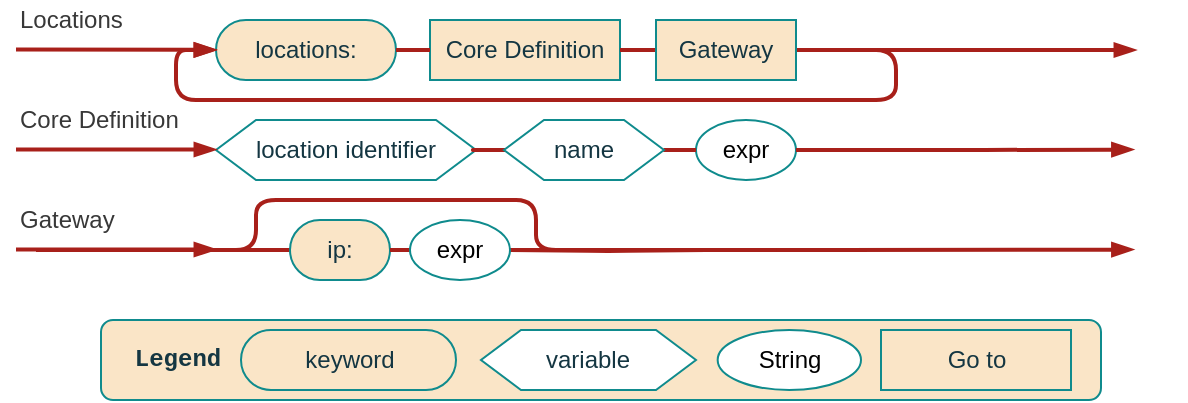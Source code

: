 <mxfile version="21.6.1" type="device">
  <diagram name="Page-1" id="lv2RBA-2qfxnkMvO_x3A">
    <mxGraphModel dx="-276" dy="355" grid="1" gridSize="10" guides="1" tooltips="1" connect="1" arrows="1" fold="1" page="1" pageScale="1" pageWidth="850" pageHeight="1100" math="0" shadow="0">
      <root>
        <mxCell id="0" />
        <mxCell id="1" parent="0" />
        <mxCell id="2KD-L29Lm6BOL73o3vE_-8" value="" style="group" parent="1" vertex="1" connectable="0">
          <mxGeometry x="1032.5" y="290" width="500" height="40" as="geometry" />
        </mxCell>
        <mxCell id="2KD-L29Lm6BOL73o3vE_-9" value="&lt;b&gt;&amp;nbsp; Legend&lt;/b&gt;" style="text;html=1;align=left;verticalAlign=middle;whiteSpace=wrap;rounded=1;fontFamily=Courier New;perimeterSpacing=6;shadow=0;fillColor=#FAE5C7;fontColor=#143642;strokeColor=#0F8B8D;labelBackgroundColor=none;container=0;" parent="2KD-L29Lm6BOL73o3vE_-8" vertex="1">
          <mxGeometry width="500" height="40" as="geometry" />
        </mxCell>
        <mxCell id="2KD-L29Lm6BOL73o3vE_-10" value="String" style="ellipse;whiteSpace=wrap;html=1;rounded=1;labelBackgroundColor=none;strokeColor=#0F8B8D;fontFamily=Helvetica;fontSize=12;fontColor=default;fillColor=default;container=0;" parent="2KD-L29Lm6BOL73o3vE_-8" vertex="1">
          <mxGeometry x="308.33" y="5" width="71.667" height="30" as="geometry" />
        </mxCell>
        <mxCell id="2KD-L29Lm6BOL73o3vE_-11" value="variable" style="shape=hexagon;perimeter=hexagonPerimeter2;whiteSpace=wrap;html=1;fixedSize=1;strokeColor=#0F8B8D;fontColor=#143642;fillColor=default;container=0;" parent="2KD-L29Lm6BOL73o3vE_-8" vertex="1">
          <mxGeometry x="189.996" y="5" width="107.5" height="30" as="geometry" />
        </mxCell>
        <mxCell id="2KD-L29Lm6BOL73o3vE_-12" value="&lt;p&gt;keyword&lt;/p&gt;" style="rounded=1;whiteSpace=wrap;html=1;arcSize=50;fontStyle=0;fillColor=#FAE5C7;strokeColor=#0F8B8D;labelBackgroundColor=none;fontColor=#143642;container=0;" parent="2KD-L29Lm6BOL73o3vE_-8" vertex="1">
          <mxGeometry x="70.001" y="5" width="107.5" height="30" as="geometry" />
        </mxCell>
        <mxCell id="2KD-L29Lm6BOL73o3vE_-13" value="Go to" style="rounded=1;whiteSpace=wrap;html=1;strokeColor=#0F8B8D;fontFamily=Helvetica;fontSize=12;fontColor=#143642;fillColor=#FAE5C7;arcSize=0;fontStyle=0;shadow=0;labelBackgroundColor=none;" parent="2KD-L29Lm6BOL73o3vE_-8" vertex="1">
          <mxGeometry x="390" y="5" width="95" height="30" as="geometry" />
        </mxCell>
        <mxCell id="EwrT_p0m1SvkqEXyKUbj-50" value="" style="edgeStyle=orthogonalEdgeStyle;shape=connector;rounded=1;orthogonalLoop=1;jettySize=auto;html=1;labelBackgroundColor=none;strokeColor=#A8201A;strokeWidth=2;fontFamily=Helvetica;fontSize=12;fontColor=default;endArrow=none;endFill=0;" parent="1" target="EwrT_p0m1SvkqEXyKUbj-24" edge="1">
          <mxGeometry relative="1" as="geometry">
            <mxPoint x="1335" y="255" as="sourcePoint" />
          </mxGeometry>
        </mxCell>
        <mxCell id="u2axzVKgxA7HFCr5VS21-3" style="edgeStyle=orthogonalEdgeStyle;shape=connector;rounded=1;orthogonalLoop=1;jettySize=auto;html=1;exitX=0;exitY=0.5;exitDx=0;exitDy=0;labelBackgroundColor=none;strokeColor=#A8201A;strokeWidth=2;fontFamily=Helvetica;fontSize=12;fontColor=default;endArrow=none;endFill=0;" parent="1" source="EwrT_p0m1SvkqEXyKUbj-36" edge="1">
          <mxGeometry relative="1" as="geometry">
            <mxPoint x="1000" y="255" as="targetPoint" />
            <Array as="points">
              <mxPoint x="1020" y="255" />
              <mxPoint x="1020" y="255" />
            </Array>
          </mxGeometry>
        </mxCell>
        <mxCell id="EwrT_p0m1SvkqEXyKUbj-36" value="&lt;p&gt;ip:&lt;/p&gt;" style="rounded=1;whiteSpace=wrap;html=1;arcSize=50;fontStyle=0;fillColor=#FAE5C7;strokeColor=#0F8B8D;labelBackgroundColor=none;fontColor=#143642;" parent="1" vertex="1">
          <mxGeometry x="1127" y="240" width="50" height="30" as="geometry" />
        </mxCell>
        <mxCell id="EwrT_p0m1SvkqEXyKUbj-39" value="Gateway" style="text;html=1;strokeColor=none;fillColor=none;align=left;verticalAlign=middle;whiteSpace=wrap;rounded=0;fontSize=12;fontFamily=Helvetica;fontColor=#383838;" parent="1" vertex="1">
          <mxGeometry x="990" y="230" width="100" height="20" as="geometry" />
        </mxCell>
        <mxCell id="EwrT_p0m1SvkqEXyKUbj-44" value="" style="endArrow=blockThin;html=1;rounded=1;labelBackgroundColor=none;strokeColor=#A8201A;strokeWidth=2;fontFamily=Helvetica;fontSize=12;fontColor=default;shape=connector;endFill=1;align=left;" parent="1" edge="1">
          <mxGeometry width="50" height="50" relative="1" as="geometry">
            <mxPoint x="990" y="254.76" as="sourcePoint" />
            <mxPoint x="1090" y="254.76" as="targetPoint" />
          </mxGeometry>
        </mxCell>
        <mxCell id="EwrT_p0m1SvkqEXyKUbj-51" style="edgeStyle=orthogonalEdgeStyle;shape=connector;rounded=1;orthogonalLoop=1;jettySize=auto;html=1;labelBackgroundColor=none;strokeColor=#A8201A;strokeWidth=2;fontFamily=Helvetica;fontSize=12;fontColor=default;endArrow=blockThin;endFill=1;" parent="1" source="EwrT_p0m1SvkqEXyKUbj-24" edge="1">
          <mxGeometry relative="1" as="geometry">
            <mxPoint x="1548.77" y="254.8" as="targetPoint" />
            <mxPoint x="1518.77" y="254.8" as="sourcePoint" />
          </mxGeometry>
        </mxCell>
        <mxCell id="c65OvQi4uEtFYJh8bwgA-1" value="location identifier" style="shape=hexagon;perimeter=hexagonPerimeter2;whiteSpace=wrap;html=1;fixedSize=1;strokeColor=#0F8B8D;fontColor=#143642;fillColor=default;" parent="1" vertex="1">
          <mxGeometry x="1090" y="190" width="130" height="30" as="geometry" />
        </mxCell>
        <mxCell id="c65OvQi4uEtFYJh8bwgA-2" value="expr" style="ellipse;whiteSpace=wrap;html=1;rounded=1;labelBackgroundColor=none;strokeColor=#0F8B8D;fontFamily=Helvetica;fontSize=12;fontColor=default;fillColor=default;" parent="1" vertex="1">
          <mxGeometry x="1330" y="190" width="50" height="30" as="geometry" />
        </mxCell>
        <mxCell id="c65OvQi4uEtFYJh8bwgA-3" value="" style="edgeStyle=orthogonalEdgeStyle;shape=connector;rounded=1;orthogonalLoop=1;jettySize=auto;html=1;labelBackgroundColor=none;strokeColor=#A8201A;strokeWidth=2;fontFamily=Helvetica;fontSize=12;fontColor=default;endArrow=none;endFill=0;" parent="1" source="c65OvQi4uEtFYJh8bwgA-8" target="c65OvQi4uEtFYJh8bwgA-2" edge="1">
          <mxGeometry relative="1" as="geometry" />
        </mxCell>
        <mxCell id="c65OvQi4uEtFYJh8bwgA-6" value="Core Definition" style="text;html=1;strokeColor=none;fillColor=none;align=left;verticalAlign=middle;whiteSpace=wrap;rounded=0;fontSize=12;fontFamily=Helvetica;fontColor=#383838;" parent="1" vertex="1">
          <mxGeometry x="990" y="180" width="100" height="20" as="geometry" />
        </mxCell>
        <mxCell id="c65OvQi4uEtFYJh8bwgA-7" value="" style="endArrow=blockThin;html=1;rounded=1;labelBackgroundColor=none;strokeColor=#A8201A;strokeWidth=2;fontFamily=Helvetica;fontSize=12;fontColor=default;shape=connector;endFill=1;align=left;" parent="1" edge="1">
          <mxGeometry width="50" height="50" relative="1" as="geometry">
            <mxPoint x="990" y="204.76" as="sourcePoint" />
            <mxPoint x="1090" y="204.76" as="targetPoint" />
          </mxGeometry>
        </mxCell>
        <mxCell id="c65OvQi4uEtFYJh8bwgA-9" style="edgeStyle=orthogonalEdgeStyle;shape=connector;rounded=1;orthogonalLoop=1;jettySize=auto;html=1;labelBackgroundColor=none;strokeColor=#A8201A;strokeWidth=2;fontFamily=Helvetica;fontSize=12;fontColor=default;endArrow=blockThin;endFill=1;" parent="1" source="c65OvQi4uEtFYJh8bwgA-2" edge="1">
          <mxGeometry relative="1" as="geometry">
            <mxPoint x="1548.77" y="204.8" as="targetPoint" />
            <mxPoint x="1518.77" y="204.8" as="sourcePoint" />
          </mxGeometry>
        </mxCell>
        <mxCell id="c65OvQi4uEtFYJh8bwgA-30" value="" style="edgeStyle=orthogonalEdgeStyle;shape=connector;rounded=1;orthogonalLoop=1;jettySize=auto;html=1;labelBackgroundColor=none;strokeColor=#A8201A;strokeWidth=2;fontFamily=Helvetica;fontSize=12;fontColor=default;endArrow=none;endFill=0;" parent="1" edge="1">
          <mxGeometry relative="1" as="geometry">
            <mxPoint x="1450" y="155.029" as="sourcePoint" />
            <mxPoint x="1510" y="155" as="targetPoint" />
          </mxGeometry>
        </mxCell>
        <mxCell id="c65OvQi4uEtFYJh8bwgA-32" value="&lt;p&gt;locations:&lt;/p&gt;" style="rounded=1;whiteSpace=wrap;html=1;arcSize=50;fontStyle=0;fillColor=#FAE5C7;strokeColor=#0F8B8D;labelBackgroundColor=none;fontColor=#143642;" parent="1" vertex="1">
          <mxGeometry x="1090" y="140" width="90" height="30" as="geometry" />
        </mxCell>
        <mxCell id="c65OvQi4uEtFYJh8bwgA-33" value="Locations" style="text;html=1;strokeColor=none;fillColor=none;align=left;verticalAlign=middle;whiteSpace=wrap;rounded=0;fontSize=12;fontFamily=Helvetica;fontColor=#383838;" parent="1" vertex="1">
          <mxGeometry x="990" y="130" width="100" height="20" as="geometry" />
        </mxCell>
        <mxCell id="c65OvQi4uEtFYJh8bwgA-34" value="" style="endArrow=blockThin;html=1;rounded=1;labelBackgroundColor=none;strokeColor=#A8201A;strokeWidth=2;fontFamily=Helvetica;fontSize=12;fontColor=default;shape=connector;endFill=1;align=left;" parent="1" target="c65OvQi4uEtFYJh8bwgA-32" edge="1">
          <mxGeometry width="50" height="50" relative="1" as="geometry">
            <mxPoint x="990" y="154.76" as="sourcePoint" />
            <mxPoint x="1090" y="154.76" as="targetPoint" />
          </mxGeometry>
        </mxCell>
        <mxCell id="c65OvQi4uEtFYJh8bwgA-38" value="Core Definition" style="rounded=1;whiteSpace=wrap;html=1;strokeColor=#0F8B8D;fontFamily=Helvetica;fontSize=12;fontColor=#143642;fillColor=#FAE5C7;arcSize=0;fontStyle=0;shadow=0;labelBackgroundColor=none;" parent="1" vertex="1">
          <mxGeometry x="1197" y="140" width="95" height="30" as="geometry" />
        </mxCell>
        <mxCell id="c65OvQi4uEtFYJh8bwgA-46" value="" style="edgeStyle=orthogonalEdgeStyle;shape=connector;rounded=1;orthogonalLoop=1;jettySize=auto;html=1;labelBackgroundColor=none;strokeColor=#A8201A;strokeWidth=2;fontFamily=Helvetica;fontSize=12;fontColor=default;endArrow=none;endFill=0;" parent="1" source="c65OvQi4uEtFYJh8bwgA-32" target="c65OvQi4uEtFYJh8bwgA-38" edge="1">
          <mxGeometry relative="1" as="geometry" />
        </mxCell>
        <mxCell id="c65OvQi4uEtFYJh8bwgA-45" value="" style="edgeStyle=orthogonalEdgeStyle;shape=connector;rounded=1;orthogonalLoop=1;jettySize=auto;html=1;labelBackgroundColor=none;strokeColor=#A8201A;strokeWidth=2;fontFamily=Helvetica;fontSize=12;fontColor=default;endArrow=blockThin;endFill=1;" parent="1" source="c65OvQi4uEtFYJh8bwgA-51" edge="1">
          <mxGeometry relative="1" as="geometry">
            <mxPoint x="1315" y="155" as="sourcePoint" />
            <mxPoint x="1550" y="155" as="targetPoint" />
          </mxGeometry>
        </mxCell>
        <mxCell id="c65OvQi4uEtFYJh8bwgA-48" style="edgeStyle=orthogonalEdgeStyle;shape=connector;rounded=1;orthogonalLoop=1;jettySize=auto;html=1;entryX=0;entryY=0.5;entryDx=0;entryDy=0;labelBackgroundColor=none;strokeColor=#A8201A;strokeWidth=2;fontFamily=Helvetica;fontSize=12;fontColor=default;endArrow=blockThin;endFill=1;" parent="1" target="c65OvQi4uEtFYJh8bwgA-32" edge="1">
          <mxGeometry relative="1" as="geometry">
            <mxPoint x="1410" y="155" as="sourcePoint" />
            <Array as="points">
              <mxPoint x="1430" y="155" />
              <mxPoint x="1430" y="180" />
              <mxPoint x="1070" y="180" />
              <mxPoint x="1070" y="155" />
            </Array>
          </mxGeometry>
        </mxCell>
        <mxCell id="c65OvQi4uEtFYJh8bwgA-50" value="" style="edgeStyle=orthogonalEdgeStyle;shape=connector;rounded=1;orthogonalLoop=1;jettySize=auto;html=1;labelBackgroundColor=none;strokeColor=#A8201A;strokeWidth=2;fontFamily=Helvetica;fontSize=12;fontColor=default;endArrow=none;endFill=0;" parent="1" source="c65OvQi4uEtFYJh8bwgA-1" target="c65OvQi4uEtFYJh8bwgA-8" edge="1">
          <mxGeometry relative="1" as="geometry">
            <mxPoint x="1220" y="205" as="sourcePoint" />
            <mxPoint x="1449" y="205" as="targetPoint" />
          </mxGeometry>
        </mxCell>
        <mxCell id="c65OvQi4uEtFYJh8bwgA-8" value="name" style="shape=hexagon;perimeter=hexagonPerimeter2;whiteSpace=wrap;html=1;fixedSize=1;strokeColor=#0F8B8D;fontColor=#143642;fillColor=default;" parent="1" vertex="1">
          <mxGeometry x="1234" y="190" width="80" height="30" as="geometry" />
        </mxCell>
        <mxCell id="c65OvQi4uEtFYJh8bwgA-57" style="edgeStyle=orthogonalEdgeStyle;shape=connector;rounded=1;orthogonalLoop=1;jettySize=auto;html=1;exitX=1;exitY=0.5;exitDx=0;exitDy=0;labelBackgroundColor=none;strokeColor=#A8201A;strokeWidth=2;fontFamily=Helvetica;fontSize=12;fontColor=default;endArrow=none;endFill=0;" parent="1" source="c65OvQi4uEtFYJh8bwgA-38" target="c65OvQi4uEtFYJh8bwgA-51" edge="1">
          <mxGeometry relative="1" as="geometry" />
        </mxCell>
        <mxCell id="c65OvQi4uEtFYJh8bwgA-58" value="&amp;nbsp;" style="rounded=1;whiteSpace=wrap;html=1;strokeColor=none;fontFamily=Helvetica;fontSize=12;fontColor=#143642;fillColor=none;arcSize=0;fontStyle=0;shadow=0;labelBackgroundColor=none;" parent="1" vertex="1">
          <mxGeometry x="1480" y="140" width="95" height="30" as="geometry" />
        </mxCell>
        <mxCell id="u2axzVKgxA7HFCr5VS21-1" value="" style="edgeStyle=orthogonalEdgeStyle;shape=connector;rounded=1;orthogonalLoop=1;jettySize=auto;html=1;labelBackgroundColor=none;strokeColor=#A8201A;strokeWidth=2;fontFamily=Helvetica;fontSize=12;fontColor=default;endArrow=none;endFill=0;" parent="1" source="c65OvQi4uEtFYJh8bwgA-38" target="c65OvQi4uEtFYJh8bwgA-51" edge="1">
          <mxGeometry relative="1" as="geometry">
            <mxPoint x="2285" y="275" as="sourcePoint" />
            <mxPoint x="2540" y="275" as="targetPoint" />
          </mxGeometry>
        </mxCell>
        <mxCell id="c65OvQi4uEtFYJh8bwgA-51" value="Gateway" style="rounded=1;whiteSpace=wrap;html=1;strokeColor=#0F8B8D;fontFamily=Helvetica;fontSize=12;fontColor=#143642;fillColor=#FAE5C7;arcSize=0;fontStyle=0;shadow=0;labelBackgroundColor=none;" parent="1" vertex="1">
          <mxGeometry x="1310" y="140" width="70" height="30" as="geometry" />
        </mxCell>
        <mxCell id="u2axzVKgxA7HFCr5VS21-2" value="" style="edgeStyle=orthogonalEdgeStyle;shape=connector;rounded=1;orthogonalLoop=1;jettySize=auto;html=1;labelBackgroundColor=none;strokeColor=#A8201A;strokeWidth=2;fontFamily=Helvetica;fontSize=12;fontColor=default;endArrow=none;endFill=0;" parent="1" source="EwrT_p0m1SvkqEXyKUbj-36" target="EwrT_p0m1SvkqEXyKUbj-24" edge="1">
          <mxGeometry relative="1" as="geometry">
            <mxPoint x="1205" y="255" as="targetPoint" />
            <mxPoint x="1140" y="255" as="sourcePoint" />
            <Array as="points">
              <mxPoint x="1130" y="255" />
              <mxPoint x="1130" y="255" />
            </Array>
          </mxGeometry>
        </mxCell>
        <mxCell id="EwrT_p0m1SvkqEXyKUbj-24" value="expr" style="ellipse;whiteSpace=wrap;html=1;rounded=1;labelBackgroundColor=none;strokeColor=#0F8B8D;fontFamily=Helvetica;fontSize=12;fontColor=default;fillColor=default;" parent="1" vertex="1">
          <mxGeometry x="1187" y="240" width="50" height="30" as="geometry" />
        </mxCell>
        <mxCell id="u2axzVKgxA7HFCr5VS21-7" style="edgeStyle=orthogonalEdgeStyle;shape=connector;rounded=1;orthogonalLoop=1;jettySize=auto;html=1;exitX=1;exitY=0.5;exitDx=0;exitDy=0;labelBackgroundColor=none;strokeColor=#A8201A;strokeWidth=2;fontFamily=Helvetica;fontSize=12;fontColor=default;endArrow=none;endFill=0;" parent="1" edge="1">
          <mxGeometry relative="1" as="geometry">
            <mxPoint x="1030" y="255" as="sourcePoint" />
            <mxPoint x="1370.465" y="255" as="targetPoint" />
            <Array as="points">
              <mxPoint x="1110" y="255" />
              <mxPoint x="1110" y="230" />
              <mxPoint x="1250" y="230" />
              <mxPoint x="1250" y="255" />
            </Array>
          </mxGeometry>
        </mxCell>
      </root>
    </mxGraphModel>
  </diagram>
</mxfile>
